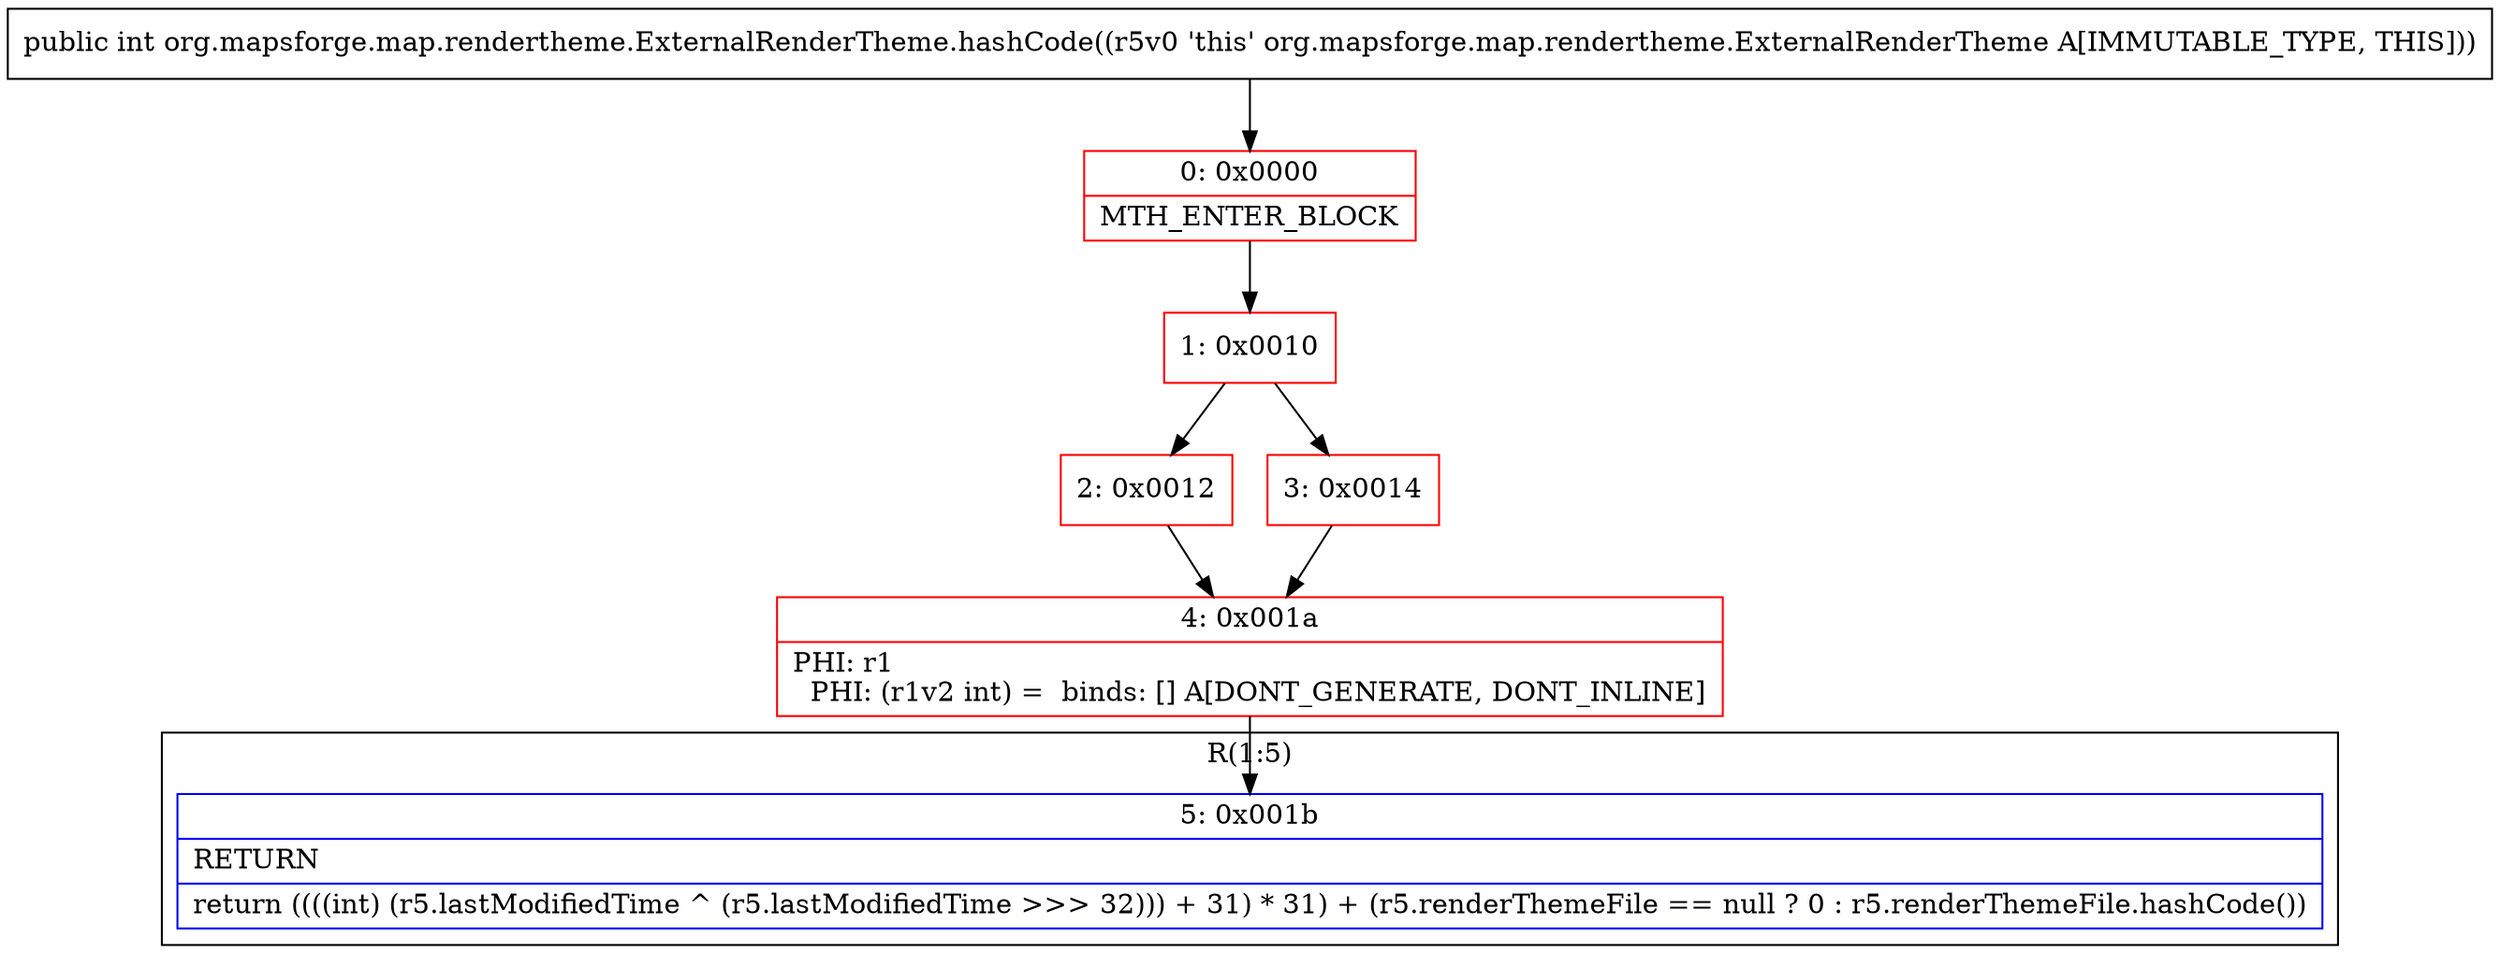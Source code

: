 digraph "CFG fororg.mapsforge.map.rendertheme.ExternalRenderTheme.hashCode()I" {
subgraph cluster_Region_32263131 {
label = "R(1:5)";
node [shape=record,color=blue];
Node_5 [shape=record,label="{5\:\ 0x001b|RETURN\l|return ((((int) (r5.lastModifiedTime ^ (r5.lastModifiedTime \>\>\> 32))) + 31) * 31) + (r5.renderThemeFile == null ? 0 : r5.renderThemeFile.hashCode())\l}"];
}
Node_0 [shape=record,color=red,label="{0\:\ 0x0000|MTH_ENTER_BLOCK\l}"];
Node_1 [shape=record,color=red,label="{1\:\ 0x0010}"];
Node_2 [shape=record,color=red,label="{2\:\ 0x0012}"];
Node_3 [shape=record,color=red,label="{3\:\ 0x0014}"];
Node_4 [shape=record,color=red,label="{4\:\ 0x001a|PHI: r1 \l  PHI: (r1v2 int) =  binds: [] A[DONT_GENERATE, DONT_INLINE]\l}"];
MethodNode[shape=record,label="{public int org.mapsforge.map.rendertheme.ExternalRenderTheme.hashCode((r5v0 'this' org.mapsforge.map.rendertheme.ExternalRenderTheme A[IMMUTABLE_TYPE, THIS])) }"];
MethodNode -> Node_0;
Node_0 -> Node_1;
Node_1 -> Node_2;
Node_1 -> Node_3;
Node_2 -> Node_4;
Node_3 -> Node_4;
Node_4 -> Node_5;
}

